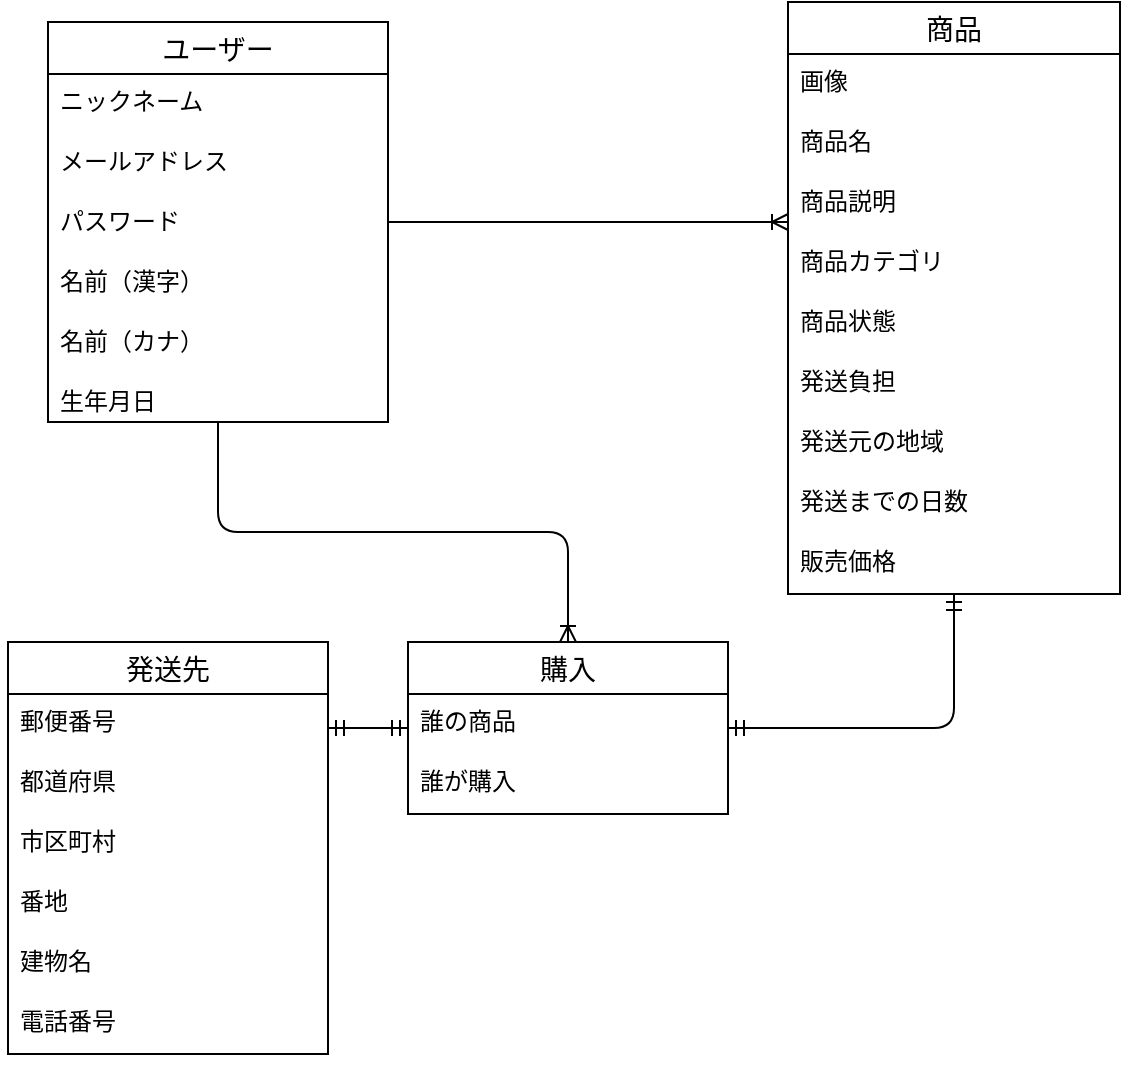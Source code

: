 <mxfile>
    <diagram id="E6u2Kv4t6mq-npVbCznX" name="ページ1">
        <mxGraphModel dx="698" dy="1719" grid="1" gridSize="10" guides="1" tooltips="1" connect="1" arrows="1" fold="1" page="1" pageScale="1" pageWidth="827" pageHeight="1169" math="0" shadow="0">
            <root>
                <mxCell id="0"/>
                <mxCell id="1" parent="0"/>
                <mxCell id="33" value="商品" style="swimlane;fontStyle=0;childLayout=stackLayout;horizontal=1;startSize=26;horizontalStack=0;resizeParent=1;resizeParentMax=0;resizeLast=0;collapsible=1;marginBottom=0;align=center;fontSize=14;" parent="1" vertex="1">
                    <mxGeometry x="410" y="-600" width="166" height="296" as="geometry">
                        <mxRectangle x="254" y="-420" width="60" height="26" as="alternateBounds"/>
                    </mxGeometry>
                </mxCell>
                <mxCell id="34" value="画像" style="text;strokeColor=none;fillColor=none;spacingLeft=4;spacingRight=4;overflow=hidden;rotatable=0;points=[[0,0.5],[1,0.5]];portConstraint=eastwest;fontSize=12;" parent="33" vertex="1">
                    <mxGeometry y="26" width="166" height="30" as="geometry"/>
                </mxCell>
                <mxCell id="35" value="商品名" style="text;strokeColor=none;fillColor=none;spacingLeft=4;spacingRight=4;overflow=hidden;rotatable=0;points=[[0,0.5],[1,0.5]];portConstraint=eastwest;fontSize=12;align=left;shadow=1;" parent="33" vertex="1">
                    <mxGeometry y="56" width="166" height="30" as="geometry"/>
                </mxCell>
                <mxCell id="36" value="商品説明" style="text;strokeColor=none;fillColor=none;spacingLeft=4;spacingRight=4;overflow=hidden;rotatable=0;points=[[0,0.5],[1,0.5]];portConstraint=eastwest;fontSize=12;" parent="33" vertex="1">
                    <mxGeometry y="86" width="166" height="30" as="geometry"/>
                </mxCell>
                <mxCell id="55" value="商品カテゴリ" style="text;strokeColor=none;fillColor=none;spacingLeft=4;spacingRight=4;overflow=hidden;rotatable=0;points=[[0,0.5],[1,0.5]];portConstraint=eastwest;fontSize=12;align=left;shadow=1;" parent="33" vertex="1">
                    <mxGeometry y="116" width="166" height="30" as="geometry"/>
                </mxCell>
                <mxCell id="56" value="商品状態" style="text;strokeColor=none;fillColor=none;spacingLeft=4;spacingRight=4;overflow=hidden;rotatable=0;points=[[0,0.5],[1,0.5]];portConstraint=eastwest;fontSize=12;align=left;shadow=1;" parent="33" vertex="1">
                    <mxGeometry y="146" width="166" height="30" as="geometry"/>
                </mxCell>
                <mxCell id="60" value="発送負担" style="text;strokeColor=none;fillColor=none;spacingLeft=4;spacingRight=4;overflow=hidden;rotatable=0;points=[[0,0.5],[1,0.5]];portConstraint=eastwest;fontSize=12;align=left;shadow=1;" parent="33" vertex="1">
                    <mxGeometry y="176" width="166" height="30" as="geometry"/>
                </mxCell>
                <mxCell id="59" value="発送元の地域" style="text;strokeColor=none;fillColor=none;spacingLeft=4;spacingRight=4;overflow=hidden;rotatable=0;points=[[0,0.5],[1,0.5]];portConstraint=eastwest;fontSize=12;align=left;shadow=1;" parent="33" vertex="1">
                    <mxGeometry y="206" width="166" height="30" as="geometry"/>
                </mxCell>
                <mxCell id="58" value="発送までの日数" style="text;strokeColor=none;fillColor=none;spacingLeft=4;spacingRight=4;overflow=hidden;rotatable=0;points=[[0,0.5],[1,0.5]];portConstraint=eastwest;fontSize=12;align=left;shadow=1;" parent="33" vertex="1">
                    <mxGeometry y="236" width="166" height="30" as="geometry"/>
                </mxCell>
                <mxCell id="57" value="販売価格" style="text;strokeColor=none;fillColor=none;spacingLeft=4;spacingRight=4;overflow=hidden;rotatable=0;points=[[0,0.5],[1,0.5]];portConstraint=eastwest;fontSize=12;align=left;shadow=1;" parent="33" vertex="1">
                    <mxGeometry y="266" width="166" height="30" as="geometry"/>
                </mxCell>
                <mxCell id="49" style="edgeStyle=orthogonalEdgeStyle;rounded=0;orthogonalLoop=1;jettySize=auto;html=1;exitX=0.5;exitY=0;exitDx=0;exitDy=0;entryX=0.5;entryY=0;entryDx=0;entryDy=0;" parent="1" source="37" target="37" edge="1">
                    <mxGeometry relative="1" as="geometry">
                        <mxPoint x="110" y="-470" as="targetPoint"/>
                        <Array as="points"/>
                    </mxGeometry>
                </mxCell>
                <mxCell id="37" value="ユーザー" style="swimlane;fontStyle=0;childLayout=stackLayout;horizontal=1;startSize=26;horizontalStack=0;resizeParent=1;resizeParentMax=0;resizeLast=0;collapsible=1;marginBottom=0;align=center;fontSize=14;" parent="1" vertex="1">
                    <mxGeometry x="40" y="-590" width="170" height="200" as="geometry"/>
                </mxCell>
                <mxCell id="38" value="ニックネーム" style="text;strokeColor=none;fillColor=none;spacingLeft=4;spacingRight=4;overflow=hidden;rotatable=0;points=[[0,0.5],[1,0.5]];portConstraint=eastwest;fontSize=12;" parent="37" vertex="1">
                    <mxGeometry y="26" width="170" height="30" as="geometry"/>
                </mxCell>
                <mxCell id="39" value="メールアドレス" style="text;strokeColor=none;fillColor=none;spacingLeft=4;spacingRight=4;overflow=hidden;rotatable=0;points=[[0,0.5],[1,0.5]];portConstraint=eastwest;fontSize=12;" parent="37" vertex="1">
                    <mxGeometry y="56" width="170" height="30" as="geometry"/>
                </mxCell>
                <mxCell id="40" value="パスワード" style="text;strokeColor=none;fillColor=none;spacingLeft=4;spacingRight=4;overflow=hidden;rotatable=0;points=[[0,0.5],[1,0.5]];portConstraint=eastwest;fontSize=12;" parent="37" vertex="1">
                    <mxGeometry y="86" width="170" height="30" as="geometry"/>
                </mxCell>
                <mxCell id="50" value="名前（漢字）" style="text;strokeColor=none;fillColor=none;spacingLeft=4;spacingRight=4;overflow=hidden;rotatable=0;points=[[0,0.5],[1,0.5]];portConstraint=eastwest;fontSize=12;" parent="37" vertex="1">
                    <mxGeometry y="116" width="170" height="30" as="geometry"/>
                </mxCell>
                <mxCell id="51" value="名前（カナ）" style="text;strokeColor=none;fillColor=none;spacingLeft=4;spacingRight=4;overflow=hidden;rotatable=0;points=[[0,0.5],[1,0.5]];portConstraint=eastwest;fontSize=12;" parent="37" vertex="1">
                    <mxGeometry y="146" width="170" height="30" as="geometry"/>
                </mxCell>
                <mxCell id="52" value="生年月日" style="text;strokeColor=none;fillColor=none;spacingLeft=4;spacingRight=4;overflow=hidden;rotatable=0;points=[[0,0.5],[1,0.5]];portConstraint=eastwest;fontSize=12;" parent="37" vertex="1">
                    <mxGeometry y="176" width="170" height="24" as="geometry"/>
                </mxCell>
                <mxCell id="41" value="購入" style="swimlane;fontStyle=0;childLayout=stackLayout;horizontal=1;startSize=26;horizontalStack=0;resizeParent=1;resizeParentMax=0;resizeLast=0;collapsible=1;marginBottom=0;align=center;fontSize=14;" parent="1" vertex="1">
                    <mxGeometry x="220" y="-280" width="160" height="86" as="geometry"/>
                </mxCell>
                <mxCell id="43" value="誰の商品" style="text;strokeColor=none;fillColor=none;spacingLeft=4;spacingRight=4;overflow=hidden;rotatable=0;points=[[0,0.5],[1,0.5]];portConstraint=eastwest;fontSize=12;" parent="41" vertex="1">
                    <mxGeometry y="26" width="160" height="30" as="geometry"/>
                </mxCell>
                <mxCell id="44" value="誰が購入" style="text;strokeColor=none;fillColor=none;spacingLeft=4;spacingRight=4;overflow=hidden;rotatable=0;points=[[0,0.5],[1,0.5]];portConstraint=eastwest;fontSize=12;" parent="41" vertex="1">
                    <mxGeometry y="56" width="160" height="30" as="geometry"/>
                </mxCell>
                <mxCell id="45" value="発送先" style="swimlane;fontStyle=0;childLayout=stackLayout;horizontal=1;startSize=26;horizontalStack=0;resizeParent=1;resizeParentMax=0;resizeLast=0;collapsible=1;marginBottom=0;align=center;fontSize=14;direction=east;" parent="1" vertex="1">
                    <mxGeometry x="20" y="-280" width="160" height="206" as="geometry"/>
                </mxCell>
                <mxCell id="46" value="郵便番号" style="text;strokeColor=none;fillColor=none;spacingLeft=4;spacingRight=4;overflow=hidden;rotatable=0;points=[[0,0.5],[1,0.5]];portConstraint=eastwest;fontSize=12;" parent="45" vertex="1">
                    <mxGeometry y="26" width="160" height="30" as="geometry"/>
                </mxCell>
                <mxCell id="47" value="都道府県" style="text;strokeColor=none;fillColor=none;spacingLeft=4;spacingRight=4;overflow=hidden;rotatable=0;points=[[0,0.5],[1,0.5]];portConstraint=eastwest;fontSize=12;" parent="45" vertex="1">
                    <mxGeometry y="56" width="160" height="30" as="geometry"/>
                </mxCell>
                <mxCell id="48" value="市区町村" style="text;strokeColor=none;fillColor=none;spacingLeft=4;spacingRight=4;overflow=hidden;rotatable=0;points=[[0,0.5],[1,0.5]];portConstraint=eastwest;fontSize=12;" parent="45" vertex="1">
                    <mxGeometry y="86" width="160" height="30" as="geometry"/>
                </mxCell>
                <mxCell id="62" value="番地" style="text;strokeColor=none;fillColor=none;spacingLeft=4;spacingRight=4;overflow=hidden;rotatable=0;points=[[0,0.5],[1,0.5]];portConstraint=eastwest;fontSize=12;align=left;shadow=1;" parent="45" vertex="1">
                    <mxGeometry y="116" width="160" height="30" as="geometry"/>
                </mxCell>
                <mxCell id="61" value="建物名" style="text;strokeColor=none;fillColor=none;spacingLeft=4;spacingRight=4;overflow=hidden;rotatable=0;points=[[0,0.5],[1,0.5]];portConstraint=eastwest;fontSize=12;align=left;shadow=1;" parent="45" vertex="1">
                    <mxGeometry y="146" width="160" height="30" as="geometry"/>
                </mxCell>
                <mxCell id="63" value="電話番号" style="text;strokeColor=none;fillColor=none;spacingLeft=4;spacingRight=4;overflow=hidden;rotatable=0;points=[[0,0.5],[1,0.5]];portConstraint=eastwest;fontSize=12;align=left;shadow=1;" parent="45" vertex="1">
                    <mxGeometry y="176" width="160" height="30" as="geometry"/>
                </mxCell>
                <mxCell id="73" value="" style="fontSize=12;html=1;endArrow=ERoneToMany;edgeStyle=elbowEdgeStyle;elbow=vertical;" edge="1" parent="1" source="37" target="41">
                    <mxGeometry width="100" height="100" relative="1" as="geometry">
                        <mxPoint x="70" y="-330" as="sourcePoint"/>
                        <mxPoint x="420" y="-390" as="targetPoint"/>
                    </mxGeometry>
                </mxCell>
                <mxCell id="74" value="" style="fontSize=12;html=1;endArrow=ERoneToMany;edgeStyle=elbowEdgeStyle;elbow=vertical;" edge="1" parent="1" source="37" target="33">
                    <mxGeometry width="100" height="100" relative="1" as="geometry">
                        <mxPoint x="320" y="-290" as="sourcePoint"/>
                        <mxPoint x="420" y="-390" as="targetPoint"/>
                    </mxGeometry>
                </mxCell>
                <mxCell id="75" value="" style="edgeStyle=elbowEdgeStyle;fontSize=12;html=1;endArrow=ERmandOne;startArrow=ERmandOne;elbow=vertical;" edge="1" parent="1" source="41" target="45">
                    <mxGeometry width="100" height="100" relative="1" as="geometry">
                        <mxPoint x="320" y="-290" as="sourcePoint"/>
                        <mxPoint x="420" y="-390" as="targetPoint"/>
                    </mxGeometry>
                </mxCell>
                <mxCell id="76" value="" style="edgeStyle=orthogonalEdgeStyle;fontSize=12;html=1;endArrow=ERmandOne;startArrow=ERmandOne;elbow=vertical;" edge="1" parent="1" source="41" target="33">
                    <mxGeometry width="100" height="100" relative="1" as="geometry">
                        <mxPoint x="320" y="-290" as="sourcePoint"/>
                        <mxPoint x="420" y="-390" as="targetPoint"/>
                    </mxGeometry>
                </mxCell>
            </root>
        </mxGraphModel>
    </diagram>
</mxfile>